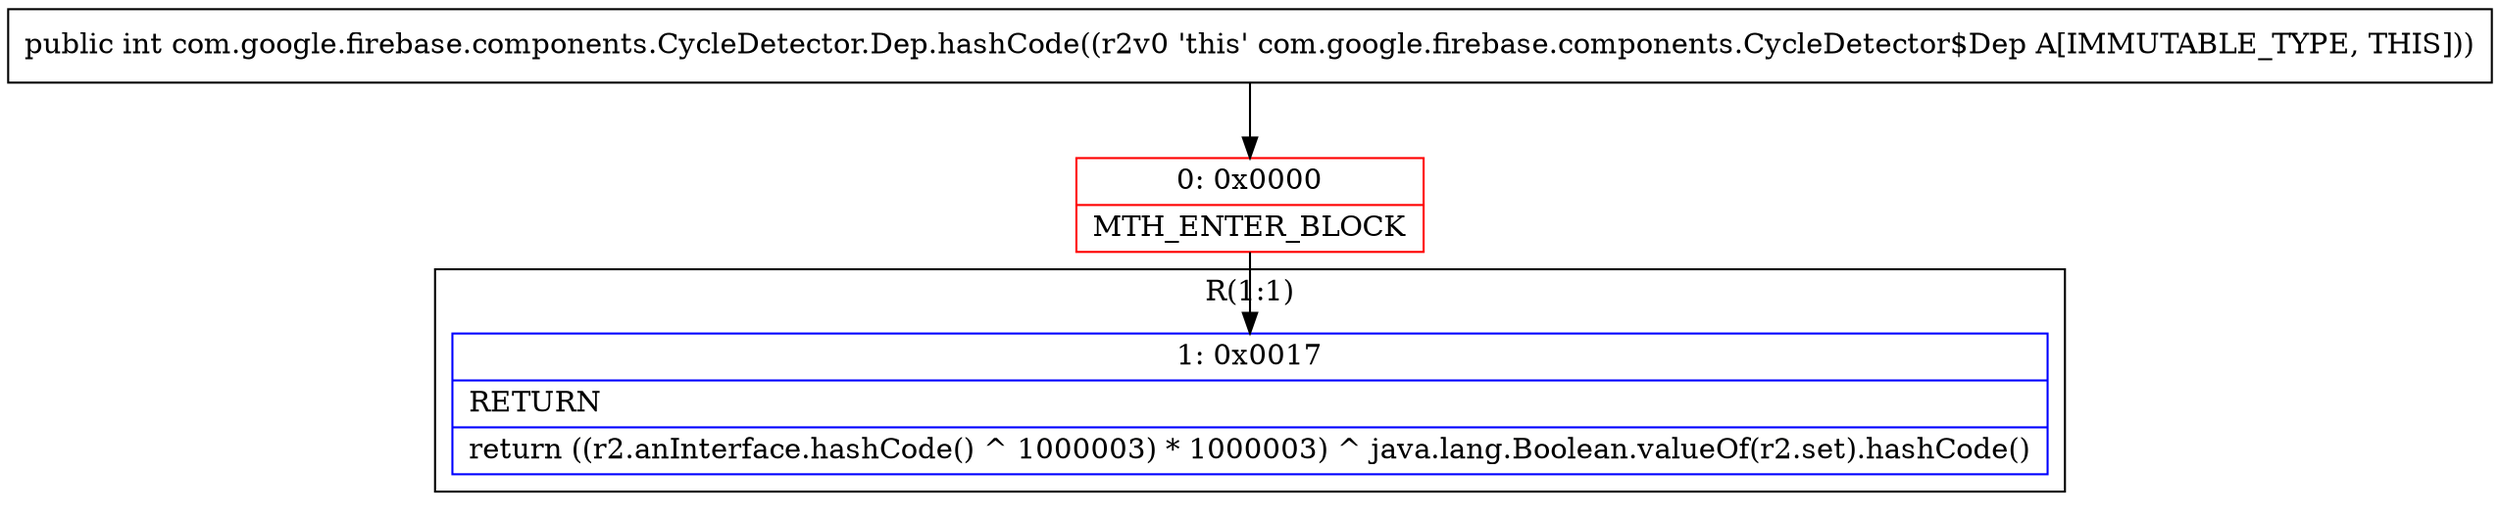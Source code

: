 digraph "CFG forcom.google.firebase.components.CycleDetector.Dep.hashCode()I" {
subgraph cluster_Region_1580355653 {
label = "R(1:1)";
node [shape=record,color=blue];
Node_1 [shape=record,label="{1\:\ 0x0017|RETURN\l|return ((r2.anInterface.hashCode() ^ 1000003) * 1000003) ^ java.lang.Boolean.valueOf(r2.set).hashCode()\l}"];
}
Node_0 [shape=record,color=red,label="{0\:\ 0x0000|MTH_ENTER_BLOCK\l}"];
MethodNode[shape=record,label="{public int com.google.firebase.components.CycleDetector.Dep.hashCode((r2v0 'this' com.google.firebase.components.CycleDetector$Dep A[IMMUTABLE_TYPE, THIS])) }"];
MethodNode -> Node_0;
Node_0 -> Node_1;
}

